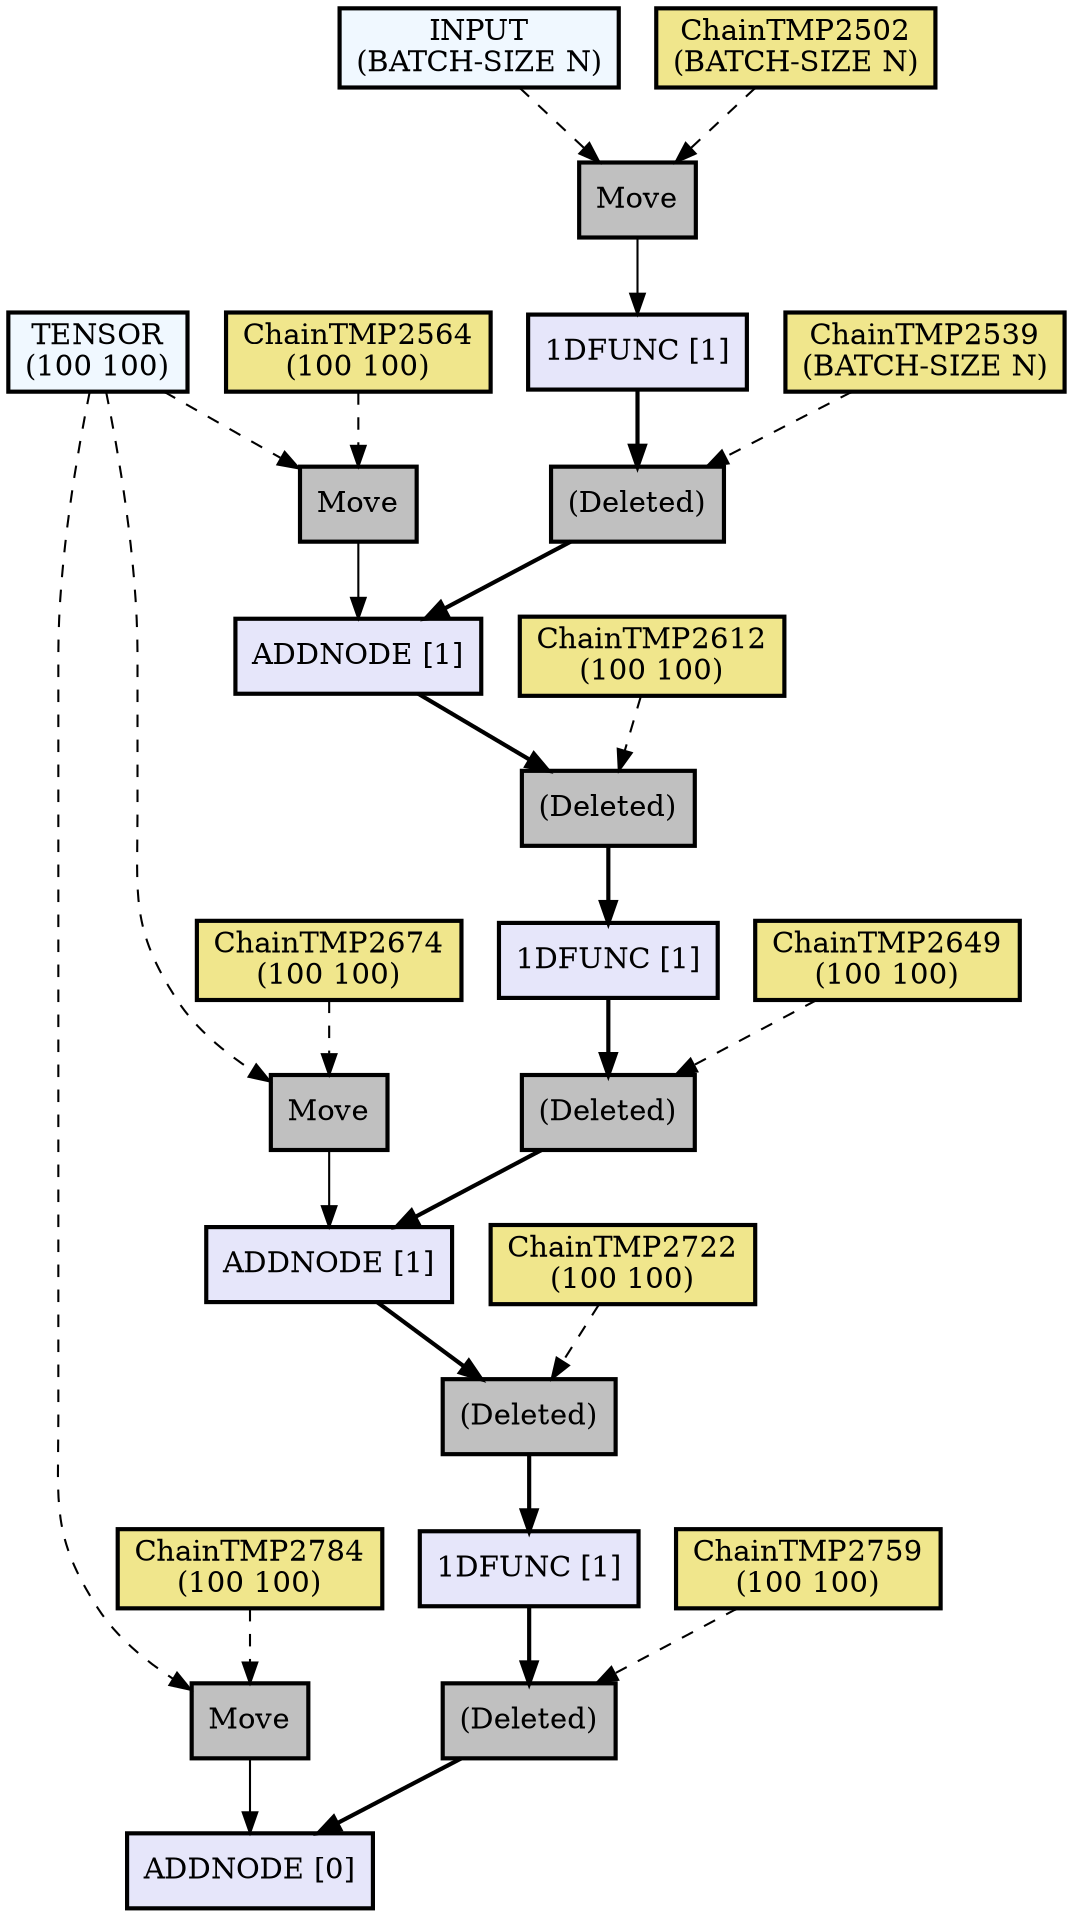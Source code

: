 digraph computation_node {
  node[shape="box" style="filled" color="black" penwidth="2"];
  TENSOR [label = "TENSOR
(100 100)" fillcolor="#f0f8ff" style="filled, solid"];
  ChainTMP2784 [label = "ChainTMP2784
(100 100)" fillcolor="#f0e68c" style="filled, solid"];
  NODE2898 [label = "Move" fillcolor="gray" style="filled, solid"];
  TENSOR [label = "TENSOR
(100 100)" fillcolor="#f0f8ff" style="filled, solid"];
  ChainTMP2674 [label = "ChainTMP2674
(100 100)" fillcolor="#f0e68c" style="filled, solid"];
  NODE2895 [label = "Move" fillcolor="gray" style="filled, solid"];
  TENSOR [label = "TENSOR
(100 100)" fillcolor="#f0f8ff" style="filled, solid"];
  ChainTMP2564 [label = "ChainTMP2564
(100 100)" fillcolor="#f0e68c" style="filled, solid"];
  NODE2892 [label = "Move" fillcolor="gray" style="filled, solid"];
  INPUT [label = "INPUT
(BATCH-SIZE N)" fillcolor="#f0f8ff" style="filled, solid"];
  ChainTMP2502 [label = "ChainTMP2502
(BATCH-SIZE N)" fillcolor="#f0e68c" style="filled, solid"];
  NODE2889 [label = "Move" fillcolor="gray" style="filled, solid"];
  NODE2888 [label = "1DFUNC [1]" fillcolor="#e6e6fa" style="filled, solid"];
  ChainTMP2539 [label = "ChainTMP2539
(BATCH-SIZE N)" fillcolor="#f0e68c" style="filled, solid"];
  NODE2886 [label = "(Deleted)" fillcolor="gray" style="filled, solid"];
  NODE2885 [label = "ADDNODE [1]" fillcolor="#e6e6fa" style="filled, solid"];
  ChainTMP2612 [label = "ChainTMP2612
(100 100)" fillcolor="#f0e68c" style="filled, solid"];
  NODE2883 [label = "(Deleted)" fillcolor="gray" style="filled, solid"];
  NODE2882 [label = "1DFUNC [1]" fillcolor="#e6e6fa" style="filled, solid"];
  ChainTMP2649 [label = "ChainTMP2649
(100 100)" fillcolor="#f0e68c" style="filled, solid"];
  NODE2880 [label = "(Deleted)" fillcolor="gray" style="filled, solid"];
  NODE2879 [label = "ADDNODE [1]" fillcolor="#e6e6fa" style="filled, solid"];
  ChainTMP2722 [label = "ChainTMP2722
(100 100)" fillcolor="#f0e68c" style="filled, solid"];
  NODE2877 [label = "(Deleted)" fillcolor="gray" style="filled, solid"];
  NODE2876 [label = "1DFUNC [1]" fillcolor="#e6e6fa" style="filled, solid"];
  ChainTMP2759 [label = "ChainTMP2759
(100 100)" fillcolor="#f0e68c" style="filled, solid"];
  NODE2874 [label = "(Deleted)" fillcolor="gray" style="filled, solid"];
  NODE2873 [label = "ADDNODE [0]" fillcolor="#e6e6fa" style="filled, solid"];
  NODE2874 -> NODE2873[penwidth="2"];
  ChainTMP2759 -> NODE2874[style="dashed"];
  NODE2876 -> NODE2874[penwidth="2"];
  NODE2877 -> NODE2876[penwidth="2"];
  ChainTMP2722 -> NODE2877[style="dashed"];
  NODE2879 -> NODE2877[penwidth="2"];
  NODE2880 -> NODE2879[penwidth="2"];
  ChainTMP2649 -> NODE2880[style="dashed"];
  NODE2882 -> NODE2880[penwidth="2"];
  NODE2883 -> NODE2882[penwidth="2"];
  ChainTMP2612 -> NODE2883[style="dashed"];
  NODE2885 -> NODE2883[penwidth="2"];
  NODE2886 -> NODE2885[penwidth="2"];
  ChainTMP2539 -> NODE2886[style="dashed"];
  NODE2888 -> NODE2886[penwidth="2"];
  NODE2889 -> NODE2888[weight=10];
  ChainTMP2502 -> NODE2889[style="dashed"];
  INPUT -> NODE2889[style="dashed"];
  NODE2892 -> NODE2885[weight=10];
  ChainTMP2564 -> NODE2892[style="dashed"];
  TENSOR -> NODE2892[style="dashed"];
  NODE2895 -> NODE2879[weight=10];
  ChainTMP2674 -> NODE2895[style="dashed"];
  TENSOR -> NODE2895[style="dashed"];
  NODE2898 -> NODE2873[weight=10];
  ChainTMP2784 -> NODE2898[style="dashed"];
  TENSOR -> NODE2898[style="dashed"];
}
